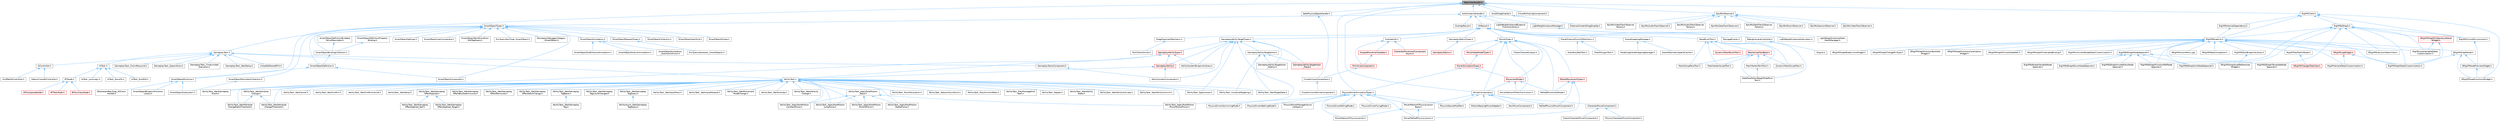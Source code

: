 digraph "WeakInterfacePtr.h"
{
 // INTERACTIVE_SVG=YES
 // LATEX_PDF_SIZE
  bgcolor="transparent";
  edge [fontname=Helvetica,fontsize=10,labelfontname=Helvetica,labelfontsize=10];
  node [fontname=Helvetica,fontsize=10,shape=box,height=0.2,width=0.4];
  Node1 [id="Node000001",label="WeakInterfacePtr.h",height=0.2,width=0.4,color="gray40", fillcolor="grey60", style="filled", fontcolor="black",tooltip=" "];
  Node1 -> Node2 [id="edge1_Node000001_Node000002",dir="back",color="steelblue1",style="solid",tooltip=" "];
  Node2 [id="Node000002",label="ActorInstanceHandle.h",height=0.2,width=0.4,color="grey40", fillcolor="white", style="filled",URL="$df/d4b/ActorInstanceHandle_8h.html",tooltip=" "];
  Node2 -> Node3 [id="edge2_Node000002_Node000003",dir="back",color="steelblue1",style="solid",tooltip=" "];
  Node3 [id="Node000003",label="HitResult.h",height=0.2,width=0.4,color="grey40", fillcolor="white", style="filled",URL="$d6/d76/HitResult_8h.html",tooltip=" "];
  Node3 -> Node4 [id="edge3_Node000003_Node000004",dir="back",color="steelblue1",style="solid",tooltip=" "];
  Node4 [id="Node000004",label="BaseBrushTool.h",height=0.2,width=0.4,color="grey40", fillcolor="white", style="filled",URL="$d9/d0b/BaseBrushTool_8h.html",tooltip=" "];
  Node4 -> Node5 [id="edge4_Node000004_Node000005",dir="back",color="steelblue1",style="solid",tooltip=" "];
  Node5 [id="Node000005",label="DataflowEditorWeightMapPaint\lTool.h",height=0.2,width=0.4,color="grey40", fillcolor="white", style="filled",URL="$db/d46/DataflowEditorWeightMapPaintTool_8h.html",tooltip=" "];
  Node4 -> Node6 [id="edge5_Node000004_Node000006",dir="back",color="steelblue1",style="solid",tooltip=" "];
  Node6 [id="Node000006",label="DynamicMeshBrushTool.h",height=0.2,width=0.4,color="red", fillcolor="#FFF0F0", style="filled",URL="$da/d04/DynamicMeshBrushTool_8h.html",tooltip=" "];
  Node4 -> Node10 [id="edge6_Node000004_Node000010",dir="back",color="steelblue1",style="solid",tooltip=" "];
  Node10 [id="Node000010",label="DynamicMeshSculptTool.h",height=0.2,width=0.4,color="grey40", fillcolor="white", style="filled",URL="$d6/d16/DynamicMeshSculptTool_8h.html",tooltip=" "];
  Node4 -> Node11 [id="edge7_Node000004_Node000011",dir="back",color="steelblue1",style="solid",tooltip=" "];
  Node11 [id="Node000011",label="MeshGroupPaintTool.h",height=0.2,width=0.4,color="grey40", fillcolor="white", style="filled",URL="$dd/d04/MeshGroupPaintTool_8h.html",tooltip=" "];
  Node4 -> Node12 [id="edge8_Node000004_Node000012",dir="back",color="steelblue1",style="solid",tooltip=" "];
  Node12 [id="Node000012",label="MeshSculptToolBase.h",height=0.2,width=0.4,color="red", fillcolor="#FFF0F0", style="filled",URL="$d8/d2a/MeshSculptToolBase_8h.html",tooltip=" "];
  Node12 -> Node5 [id="edge9_Node000012_Node000005",dir="back",color="steelblue1",style="solid",tooltip=" "];
  Node12 -> Node10 [id="edge10_Node000012_Node000010",dir="back",color="steelblue1",style="solid",tooltip=" "];
  Node12 -> Node11 [id="edge11_Node000012_Node000011",dir="back",color="steelblue1",style="solid",tooltip=" "];
  Node12 -> Node14 [id="edge12_Node000012_Node000014",dir="back",color="steelblue1",style="solid",tooltip=" "];
  Node14 [id="Node000014",label="MeshVertexPaintTool.h",height=0.2,width=0.4,color="grey40", fillcolor="white", style="filled",URL="$db/d74/MeshVertexPaintTool_8h.html",tooltip=" "];
  Node14 -> Node5 [id="edge13_Node000014_Node000005",dir="back",color="steelblue1",style="solid",tooltip=" "];
  Node12 -> Node15 [id="edge14_Node000012_Node000015",dir="back",color="steelblue1",style="solid",tooltip=" "];
  Node15 [id="Node000015",label="MeshVertexSculptTool.h",height=0.2,width=0.4,color="grey40", fillcolor="white", style="filled",URL="$dc/da6/MeshVertexSculptTool_8h.html",tooltip=" "];
  Node4 -> Node14 [id="edge15_Node000004_Node000014",dir="back",color="steelblue1",style="solid",tooltip=" "];
  Node4 -> Node15 [id="edge16_Node000004_Node000015",dir="back",color="steelblue1",style="solid",tooltip=" "];
  Node3 -> Node16 [id="edge17_Node000003_Node000016",dir="back",color="steelblue1",style="solid",tooltip=" "];
  Node16 [id="Node000016",label="DamageEvents.h",height=0.2,width=0.4,color="grey40", fillcolor="white", style="filled",URL="$d5/d34/DamageEvents_8h.html",tooltip=" "];
  Node3 -> Node17 [id="edge18_Node000003_Node000017",dir="back",color="steelblue1",style="solid",tooltip=" "];
  Node17 [id="Node000017",label="DebugCameraController.h",height=0.2,width=0.4,color="grey40", fillcolor="white", style="filled",URL="$d1/d9e/DebugCameraController_8h.html",tooltip=" "];
  Node17 -> Node18 [id="edge19_Node000017_Node000018",dir="back",color="steelblue1",style="solid",tooltip=" "];
  Node18 [id="Node000018",label="Engine.h",height=0.2,width=0.4,color="grey40", fillcolor="white", style="filled",URL="$d1/d34/Public_2Engine_8h.html",tooltip=" "];
  Node3 -> Node19 [id="edge20_Node000003_Node000019",dir="back",color="steelblue1",style="solid",tooltip=" "];
  Node19 [id="Node000019",label="DragAlignmentMechanic.h",height=0.2,width=0.4,color="grey40", fillcolor="white", style="filled",URL="$d1/d74/DragAlignmentMechanic_8h.html",tooltip=" "];
  Node19 -> Node20 [id="edge21_Node000019_Node000020",dir="back",color="steelblue1",style="solid",tooltip=" "];
  Node20 [id="Node000020",label="MultiTransformer.h",height=0.2,width=0.4,color="grey40", fillcolor="white", style="filled",URL="$d1/d6f/MultiTransformer_8h.html",tooltip=" "];
  Node3 -> Node21 [id="edge22_Node000003_Node000021",dir="back",color="steelblue1",style="solid",tooltip=" "];
  Node21 [id="Node000021",label="GameplayAbilityTargetTypes.h",height=0.2,width=0.4,color="grey40", fillcolor="white", style="filled",URL="$d8/dd1/GameplayAbilityTargetTypes_8h.html",tooltip=" "];
  Node21 -> Node22 [id="edge23_Node000021_Node000022",dir="back",color="steelblue1",style="solid",tooltip=" "];
  Node22 [id="Node000022",label="AbilitySystemBlueprintLibrary.h",height=0.2,width=0.4,color="grey40", fillcolor="white", style="filled",URL="$d5/dd6/AbilitySystemBlueprintLibrary_8h.html",tooltip=" "];
  Node21 -> Node23 [id="edge24_Node000021_Node000023",dir="back",color="steelblue1",style="solid",tooltip=" "];
  Node23 [id="Node000023",label="AbilitySystemComponent.h",height=0.2,width=0.4,color="grey40", fillcolor="white", style="filled",URL="$d0/da3/AbilitySystemComponent_8h.html",tooltip=" "];
  Node21 -> Node24 [id="edge25_Node000021_Node000024",dir="back",color="steelblue1",style="solid",tooltip=" "];
  Node24 [id="Node000024",label="AbilityTask_ApplyRootMotion\lMoveToActorForce.h",height=0.2,width=0.4,color="grey40", fillcolor="white", style="filled",URL="$d5/de3/AbilityTask__ApplyRootMotionMoveToActorForce_8h.html",tooltip=" "];
  Node21 -> Node25 [id="edge26_Node000021_Node000025",dir="back",color="steelblue1",style="solid",tooltip=" "];
  Node25 [id="Node000025",label="AbilityTask_SpawnActor.h",height=0.2,width=0.4,color="grey40", fillcolor="white", style="filled",URL="$dc/d97/AbilityTask__SpawnActor_8h.html",tooltip=" "];
  Node21 -> Node26 [id="edge27_Node000021_Node000026",dir="back",color="steelblue1",style="solid",tooltip=" "];
  Node26 [id="Node000026",label="GameplayAbility.h",height=0.2,width=0.4,color="red", fillcolor="#FFF0F0", style="filled",URL="$dc/d44/GameplayAbility_8h.html",tooltip=" "];
  Node26 -> Node23 [id="edge28_Node000026_Node000023",dir="back",color="steelblue1",style="solid",tooltip=" "];
  Node26 -> Node27 [id="edge29_Node000026_Node000027",dir="back",color="steelblue1",style="solid",tooltip=" "];
  Node27 [id="Node000027",label="AbilityTask.h",height=0.2,width=0.4,color="grey40", fillcolor="white", style="filled",URL="$d2/d8e/AbilityTask_8h.html",tooltip=" "];
  Node27 -> Node28 [id="edge30_Node000027_Node000028",dir="back",color="steelblue1",style="solid",tooltip=" "];
  Node28 [id="Node000028",label="AbilityTask_ApplyRootMotion\lConstantForce.h",height=0.2,width=0.4,color="grey40", fillcolor="white", style="filled",URL="$d0/de8/AbilityTask__ApplyRootMotionConstantForce_8h.html",tooltip=" "];
  Node27 -> Node29 [id="edge31_Node000027_Node000029",dir="back",color="steelblue1",style="solid",tooltip=" "];
  Node29 [id="Node000029",label="AbilityTask_ApplyRootMotion\lJumpForce.h",height=0.2,width=0.4,color="grey40", fillcolor="white", style="filled",URL="$d7/db6/AbilityTask__ApplyRootMotionJumpForce_8h.html",tooltip=" "];
  Node27 -> Node24 [id="edge32_Node000027_Node000024",dir="back",color="steelblue1",style="solid",tooltip=" "];
  Node27 -> Node30 [id="edge33_Node000027_Node000030",dir="back",color="steelblue1",style="solid",tooltip=" "];
  Node30 [id="Node000030",label="AbilityTask_ApplyRootMotion\lMoveToForce.h",height=0.2,width=0.4,color="grey40", fillcolor="white", style="filled",URL="$d3/dc3/AbilityTask__ApplyRootMotionMoveToForce_8h.html",tooltip=" "];
  Node27 -> Node31 [id="edge34_Node000027_Node000031",dir="back",color="steelblue1",style="solid",tooltip=" "];
  Node31 [id="Node000031",label="AbilityTask_ApplyRootMotion\lRadialForce.h",height=0.2,width=0.4,color="grey40", fillcolor="white", style="filled",URL="$da/d06/AbilityTask__ApplyRootMotionRadialForce_8h.html",tooltip=" "];
  Node27 -> Node32 [id="edge35_Node000027_Node000032",dir="back",color="steelblue1",style="solid",tooltip=" "];
  Node32 [id="Node000032",label="AbilityTask_ApplyRootMotion\l_Base.h",height=0.2,width=0.4,color="grey40", fillcolor="white", style="filled",URL="$d8/d7d/AbilityTask__ApplyRootMotion__Base_8h.html",tooltip=" "];
  Node32 -> Node28 [id="edge36_Node000032_Node000028",dir="back",color="steelblue1",style="solid",tooltip=" "];
  Node32 -> Node29 [id="edge37_Node000032_Node000029",dir="back",color="steelblue1",style="solid",tooltip=" "];
  Node32 -> Node24 [id="edge38_Node000032_Node000024",dir="back",color="steelblue1",style="solid",tooltip=" "];
  Node32 -> Node30 [id="edge39_Node000032_Node000030",dir="back",color="steelblue1",style="solid",tooltip=" "];
  Node32 -> Node31 [id="edge40_Node000032_Node000031",dir="back",color="steelblue1",style="solid",tooltip=" "];
  Node27 -> Node33 [id="edge41_Node000027_Node000033",dir="back",color="steelblue1",style="solid",tooltip=" "];
  Node33 [id="Node000033",label="AbilityTask_MoveToLocation.h",height=0.2,width=0.4,color="grey40", fillcolor="white", style="filled",URL="$da/d8d/AbilityTask__MoveToLocation_8h.html",tooltip=" "];
  Node27 -> Node34 [id="edge42_Node000027_Node000034",dir="back",color="steelblue1",style="solid",tooltip=" "];
  Node34 [id="Node000034",label="AbilityTask_NetworkSyncPoint.h",height=0.2,width=0.4,color="grey40", fillcolor="white", style="filled",URL="$dc/d62/AbilityTask__NetworkSyncPoint_8h.html",tooltip=" "];
  Node27 -> Node35 [id="edge43_Node000027_Node000035",dir="back",color="steelblue1",style="solid",tooltip=" "];
  Node35 [id="Node000035",label="AbilityTask_PlayAnimAndWait.h",height=0.2,width=0.4,color="grey40", fillcolor="white", style="filled",URL="$d4/d50/AbilityTask__PlayAnimAndWait_8h.html",tooltip=" "];
  Node27 -> Node36 [id="edge44_Node000027_Node000036",dir="back",color="steelblue1",style="solid",tooltip=" "];
  Node36 [id="Node000036",label="AbilityTask_PlayMontageAnd\lWait.h",height=0.2,width=0.4,color="grey40", fillcolor="white", style="filled",URL="$de/d05/AbilityTask__PlayMontageAndWait_8h.html",tooltip=" "];
  Node27 -> Node37 [id="edge45_Node000027_Node000037",dir="back",color="steelblue1",style="solid",tooltip=" "];
  Node37 [id="Node000037",label="AbilityTask_Repeat.h",height=0.2,width=0.4,color="grey40", fillcolor="white", style="filled",URL="$da/d7d/AbilityTask__Repeat_8h.html",tooltip=" "];
  Node27 -> Node25 [id="edge46_Node000027_Node000025",dir="back",color="steelblue1",style="solid",tooltip=" "];
  Node27 -> Node38 [id="edge47_Node000027_Node000038",dir="back",color="steelblue1",style="solid",tooltip=" "];
  Node38 [id="Node000038",label="AbilityTask_StartAbility\lState.h",height=0.2,width=0.4,color="grey40", fillcolor="white", style="filled",URL="$db/d91/AbilityTask__StartAbilityState_8h.html",tooltip=" "];
  Node27 -> Node39 [id="edge48_Node000027_Node000039",dir="back",color="steelblue1",style="solid",tooltip=" "];
  Node39 [id="Node000039",label="AbilityTask_VisualizeTargeting.h",height=0.2,width=0.4,color="grey40", fillcolor="white", style="filled",URL="$df/dbd/AbilityTask__VisualizeTargeting_8h.html",tooltip=" "];
  Node27 -> Node40 [id="edge49_Node000027_Node000040",dir="back",color="steelblue1",style="solid",tooltip=" "];
  Node40 [id="Node000040",label="AbilityTask_WaitAbilityActivate.h",height=0.2,width=0.4,color="grey40", fillcolor="white", style="filled",URL="$db/da3/AbilityTask__WaitAbilityActivate_8h.html",tooltip=" "];
  Node27 -> Node41 [id="edge50_Node000027_Node000041",dir="back",color="steelblue1",style="solid",tooltip=" "];
  Node41 [id="Node000041",label="AbilityTask_WaitAbilityCommit.h",height=0.2,width=0.4,color="grey40", fillcolor="white", style="filled",URL="$de/de8/AbilityTask__WaitAbilityCommit_8h.html",tooltip=" "];
  Node27 -> Node42 [id="edge51_Node000027_Node000042",dir="back",color="steelblue1",style="solid",tooltip=" "];
  Node42 [id="Node000042",label="AbilityTask_WaitAttribute\lChange.h",height=0.2,width=0.4,color="grey40", fillcolor="white", style="filled",URL="$dd/d60/AbilityTask__WaitAttributeChange_8h.html",tooltip=" "];
  Node42 -> Node43 [id="edge52_Node000042_Node000043",dir="back",color="steelblue1",style="solid",tooltip=" "];
  Node43 [id="Node000043",label="AbilityTask_WaitAttribute\lChangeRatioThreshold.h",height=0.2,width=0.4,color="grey40", fillcolor="white", style="filled",URL="$de/d5e/AbilityTask__WaitAttributeChangeRatioThreshold_8h.html",tooltip=" "];
  Node42 -> Node44 [id="edge53_Node000042_Node000044",dir="back",color="steelblue1",style="solid",tooltip=" "];
  Node44 [id="Node000044",label="AbilityTask_WaitAttribute\lChangeThreshold.h",height=0.2,width=0.4,color="grey40", fillcolor="white", style="filled",URL="$db/d3e/AbilityTask__WaitAttributeChangeThreshold_8h.html",tooltip=" "];
  Node27 -> Node43 [id="edge54_Node000027_Node000043",dir="back",color="steelblue1",style="solid",tooltip=" "];
  Node27 -> Node44 [id="edge55_Node000027_Node000044",dir="back",color="steelblue1",style="solid",tooltip=" "];
  Node27 -> Node45 [id="edge56_Node000027_Node000045",dir="back",color="steelblue1",style="solid",tooltip=" "];
  Node45 [id="Node000045",label="AbilityTask_WaitCancel.h",height=0.2,width=0.4,color="grey40", fillcolor="white", style="filled",URL="$dc/d16/AbilityTask__WaitCancel_8h.html",tooltip=" "];
  Node27 -> Node46 [id="edge57_Node000027_Node000046",dir="back",color="steelblue1",style="solid",tooltip=" "];
  Node46 [id="Node000046",label="AbilityTask_WaitConfirm.h",height=0.2,width=0.4,color="grey40", fillcolor="white", style="filled",URL="$d3/d4f/AbilityTask__WaitConfirm_8h.html",tooltip=" "];
  Node27 -> Node47 [id="edge58_Node000027_Node000047",dir="back",color="steelblue1",style="solid",tooltip=" "];
  Node47 [id="Node000047",label="AbilityTask_WaitConfirmCancel.h",height=0.2,width=0.4,color="grey40", fillcolor="white", style="filled",URL="$de/d88/AbilityTask__WaitConfirmCancel_8h.html",tooltip=" "];
  Node27 -> Node48 [id="edge59_Node000027_Node000048",dir="back",color="steelblue1",style="solid",tooltip=" "];
  Node48 [id="Node000048",label="AbilityTask_WaitDelay.h",height=0.2,width=0.4,color="grey40", fillcolor="white", style="filled",URL="$dc/d63/AbilityTask__WaitDelay_8h.html",tooltip=" "];
  Node27 -> Node49 [id="edge60_Node000027_Node000049",dir="back",color="steelblue1",style="solid",tooltip=" "];
  Node49 [id="Node000049",label="AbilityTask_WaitGameplay\lEffectApplied.h",height=0.2,width=0.4,color="grey40", fillcolor="white", style="filled",URL="$d8/dfe/AbilityTask__WaitGameplayEffectApplied_8h.html",tooltip=" "];
  Node49 -> Node50 [id="edge61_Node000049_Node000050",dir="back",color="steelblue1",style="solid",tooltip=" "];
  Node50 [id="Node000050",label="AbilityTask_WaitGameplay\lEffectApplied_Self.h",height=0.2,width=0.4,color="grey40", fillcolor="white", style="filled",URL="$d0/d01/AbilityTask__WaitGameplayEffectApplied__Self_8h.html",tooltip=" "];
  Node49 -> Node51 [id="edge62_Node000049_Node000051",dir="back",color="steelblue1",style="solid",tooltip=" "];
  Node51 [id="Node000051",label="AbilityTask_WaitGameplay\lEffectApplied_Target.h",height=0.2,width=0.4,color="grey40", fillcolor="white", style="filled",URL="$db/dc4/AbilityTask__WaitGameplayEffectApplied__Target_8h.html",tooltip=" "];
  Node27 -> Node52 [id="edge63_Node000027_Node000052",dir="back",color="steelblue1",style="solid",tooltip=" "];
  Node52 [id="Node000052",label="AbilityTask_WaitGameplay\lEffectBlockedImmunity.h",height=0.2,width=0.4,color="grey40", fillcolor="white", style="filled",URL="$d4/d24/AbilityTask__WaitGameplayEffectBlockedImmunity_8h.html",tooltip=" "];
  Node27 -> Node53 [id="edge64_Node000027_Node000053",dir="back",color="steelblue1",style="solid",tooltip=" "];
  Node53 [id="Node000053",label="AbilityTask_WaitGameplay\lEffectRemoved.h",height=0.2,width=0.4,color="grey40", fillcolor="white", style="filled",URL="$d1/da9/AbilityTask__WaitGameplayEffectRemoved_8h.html",tooltip=" "];
  Node27 -> Node54 [id="edge65_Node000027_Node000054",dir="back",color="steelblue1",style="solid",tooltip=" "];
  Node54 [id="Node000054",label="AbilityTask_WaitGameplay\lEffectStackChange.h",height=0.2,width=0.4,color="grey40", fillcolor="white", style="filled",URL="$de/db3/AbilityTask__WaitGameplayEffectStackChange_8h.html",tooltip=" "];
  Node27 -> Node55 [id="edge66_Node000027_Node000055",dir="back",color="steelblue1",style="solid",tooltip=" "];
  Node55 [id="Node000055",label="AbilityTask_WaitGameplay\lEvent.h",height=0.2,width=0.4,color="grey40", fillcolor="white", style="filled",URL="$dc/db8/AbilityTask__WaitGameplayEvent_8h.html",tooltip=" "];
  Node27 -> Node56 [id="edge67_Node000027_Node000056",dir="back",color="steelblue1",style="solid",tooltip=" "];
  Node56 [id="Node000056",label="AbilityTask_WaitGameplay\lTagBase.h",height=0.2,width=0.4,color="grey40", fillcolor="white", style="filled",URL="$d8/dd0/AbilityTask__WaitGameplayTagBase_8h.html",tooltip=" "];
  Node56 -> Node57 [id="edge68_Node000056_Node000057",dir="back",color="steelblue1",style="solid",tooltip=" "];
  Node57 [id="Node000057",label="AbilityTask_WaitGameplay\lTag.h",height=0.2,width=0.4,color="grey40", fillcolor="white", style="filled",URL="$d3/d4f/AbilityTask__WaitGameplayTag_8h.html",tooltip=" "];
  Node27 -> Node58 [id="edge69_Node000027_Node000058",dir="back",color="steelblue1",style="solid",tooltip=" "];
  Node58 [id="Node000058",label="AbilityTask_WaitGameplay\lTagCountChanged.h",height=0.2,width=0.4,color="grey40", fillcolor="white", style="filled",URL="$dd/d55/AbilityTask__WaitGameplayTagCountChanged_8h.html",tooltip=" "];
  Node27 -> Node59 [id="edge70_Node000027_Node000059",dir="back",color="steelblue1",style="solid",tooltip=" "];
  Node59 [id="Node000059",label="AbilityTask_WaitGameplay\lTagQuery.h",height=0.2,width=0.4,color="grey40", fillcolor="white", style="filled",URL="$d4/d7f/AbilityTask__WaitGameplayTagQuery_8h.html",tooltip=" "];
  Node59 -> Node60 [id="edge71_Node000059_Node000060",dir="back",color="steelblue1",style="solid",tooltip=" "];
  Node60 [id="Node000060",label="AbilityAsync_WaitGameplay\lTagQuery.h",height=0.2,width=0.4,color="grey40", fillcolor="white", style="filled",URL="$d5/d29/AbilityAsync__WaitGameplayTagQuery_8h.html",tooltip=" "];
  Node27 -> Node61 [id="edge72_Node000027_Node000061",dir="back",color="steelblue1",style="solid",tooltip=" "];
  Node61 [id="Node000061",label="AbilityTask_WaitInputPress.h",height=0.2,width=0.4,color="grey40", fillcolor="white", style="filled",URL="$d6/d00/AbilityTask__WaitInputPress_8h.html",tooltip=" "];
  Node27 -> Node62 [id="edge73_Node000027_Node000062",dir="back",color="steelblue1",style="solid",tooltip=" "];
  Node62 [id="Node000062",label="AbilityTask_WaitInputRelease.h",height=0.2,width=0.4,color="grey40", fillcolor="white", style="filled",URL="$d1/d89/AbilityTask__WaitInputRelease_8h.html",tooltip=" "];
  Node27 -> Node63 [id="edge74_Node000027_Node000063",dir="back",color="steelblue1",style="solid",tooltip=" "];
  Node63 [id="Node000063",label="AbilityTask_WaitMovement\lModeChange.h",height=0.2,width=0.4,color="grey40", fillcolor="white", style="filled",URL="$d9/df7/AbilityTask__WaitMovementModeChange_8h.html",tooltip=" "];
  Node27 -> Node64 [id="edge75_Node000027_Node000064",dir="back",color="steelblue1",style="solid",tooltip=" "];
  Node64 [id="Node000064",label="AbilityTask_WaitOverlap.h",height=0.2,width=0.4,color="grey40", fillcolor="white", style="filled",URL="$d9/dab/AbilityTask__WaitOverlap_8h.html",tooltip=" "];
  Node27 -> Node65 [id="edge76_Node000027_Node000065",dir="back",color="steelblue1",style="solid",tooltip=" "];
  Node65 [id="Node000065",label="AbilityTask_WaitTargetData.h",height=0.2,width=0.4,color="grey40", fillcolor="white", style="filled",URL="$d2/d40/AbilityTask__WaitTargetData_8h.html",tooltip=" "];
  Node27 -> Node66 [id="edge77_Node000027_Node000066",dir="back",color="steelblue1",style="solid",tooltip=" "];
  Node66 [id="Node000066",label="AbilityTask_WaitVelocity\lChange.h",height=0.2,width=0.4,color="grey40", fillcolor="white", style="filled",URL="$da/d38/AbilityTask__WaitVelocityChange_8h.html",tooltip=" "];
  Node21 -> Node70 [id="edge78_Node000021_Node000070",dir="back",color="steelblue1",style="solid",tooltip=" "];
  Node70 [id="Node000070",label="GameplayAbilityTargetActor.h",height=0.2,width=0.4,color="grey40", fillcolor="white", style="filled",URL="$d7/d35/GameplayAbilityTargetActor_8h.html",tooltip=" "];
  Node70 -> Node39 [id="edge79_Node000070_Node000039",dir="back",color="steelblue1",style="solid",tooltip=" "];
  Node70 -> Node65 [id="edge80_Node000070_Node000065",dir="back",color="steelblue1",style="solid",tooltip=" "];
  Node70 -> Node71 [id="edge81_Node000070_Node000071",dir="back",color="steelblue1",style="solid",tooltip=" "];
  Node71 [id="Node000071",label="GameplayAbilityTargetActor\l_Radius.h",height=0.2,width=0.4,color="grey40", fillcolor="white", style="filled",URL="$da/d31/GameplayAbilityTargetActor__Radius_8h.html",tooltip=" "];
  Node70 -> Node72 [id="edge82_Node000070_Node000072",dir="back",color="steelblue1",style="solid",tooltip=" "];
  Node72 [id="Node000072",label="GameplayAbilityTargetActor\l_Trace.h",height=0.2,width=0.4,color="red", fillcolor="#FFF0F0", style="filled",URL="$d6/d1b/GameplayAbilityTargetActor__Trace_8h.html",tooltip=" "];
  Node21 -> Node71 [id="edge83_Node000021_Node000071",dir="back",color="steelblue1",style="solid",tooltip=" "];
  Node21 -> Node72 [id="edge84_Node000021_Node000072",dir="back",color="steelblue1",style="solid",tooltip=" "];
  Node21 -> Node76 [id="edge85_Node000021_Node000076",dir="back",color="steelblue1",style="solid",tooltip=" "];
  Node76 [id="Node000076",label="GameplayAbilityTypes.h",height=0.2,width=0.4,color="red", fillcolor="#FFF0F0", style="filled",URL="$d1/dd9/GameplayAbilityTypes_8h.html",tooltip=" "];
  Node76 -> Node22 [id="edge86_Node000076_Node000022",dir="back",color="steelblue1",style="solid",tooltip=" "];
  Node76 -> Node27 [id="edge87_Node000076_Node000027",dir="back",color="steelblue1",style="solid",tooltip=" "];
  Node76 -> Node55 [id="edge88_Node000076_Node000055",dir="back",color="steelblue1",style="solid",tooltip=" "];
  Node76 -> Node26 [id="edge89_Node000076_Node000026",dir="back",color="steelblue1",style="solid",tooltip=" "];
  Node3 -> Node83 [id="edge90_Node000003_Node000083",dir="back",color="steelblue1",style="solid",tooltip=" "];
  Node83 [id="Node000083",label="GameplayStaticsTypes.h",height=0.2,width=0.4,color="grey40", fillcolor="white", style="filled",URL="$da/d17/GameplayStaticsTypes_8h.html",tooltip=" "];
  Node83 -> Node84 [id="edge91_Node000083_Node000084",dir="back",color="steelblue1",style="solid",tooltip=" "];
  Node84 [id="Node000084",label="GameplayStatics.h",height=0.2,width=0.4,color="red", fillcolor="#FFF0F0", style="filled",URL="$d9/dc8/GameplayStatics_8h.html",tooltip=" "];
  Node3 -> Node86 [id="edge92_Node000003_Node000086",dir="back",color="steelblue1",style="solid",tooltip=" "];
  Node86 [id="Node000086",label="MoverTypes.h",height=0.2,width=0.4,color="grey40", fillcolor="white", style="filled",URL="$dd/d3e/MoverTypes_8h.html",tooltip=" "];
  Node86 -> Node87 [id="edge93_Node000086_Node000087",dir="back",color="steelblue1",style="solid",tooltip=" "];
  Node87 [id="Node000087",label="ChaosCharacterInputs.h",height=0.2,width=0.4,color="grey40", fillcolor="white", style="filled",URL="$de/dde/ChaosCharacterInputs_8h.html",tooltip=" "];
  Node86 -> Node88 [id="edge94_Node000086_Node000088",dir="back",color="steelblue1",style="solid",tooltip=" "];
  Node88 [id="Node000088",label="MovementMode.h",height=0.2,width=0.4,color="red", fillcolor="#FFF0F0", style="filled",URL="$d1/de0/MovementMode_8h.html",tooltip=" "];
  Node88 -> Node105 [id="edge95_Node000088_Node000105",dir="back",color="steelblue1",style="solid",tooltip=" "];
  Node105 [id="Node000105",label="MoverComponent.h",height=0.2,width=0.4,color="grey40", fillcolor="white", style="filled",URL="$dc/d95/MoverComponent_8h.html",tooltip=" "];
  Node105 -> Node106 [id="edge96_Node000105_Node000106",dir="back",color="steelblue1",style="solid",tooltip=" "];
  Node106 [id="Node000106",label="CharacterMoverComponent.h",height=0.2,width=0.4,color="grey40", fillcolor="white", style="filled",URL="$d2/d92/CharacterMoverComponent_8h.html",tooltip=" "];
  Node106 -> Node107 [id="edge97_Node000106_Node000107",dir="back",color="steelblue1",style="solid",tooltip=" "];
  Node107 [id="Node000107",label="ChaosCharacterMoverComponent.h",height=0.2,width=0.4,color="grey40", fillcolor="white", style="filled",URL="$d5/dd2/ChaosCharacterMoverComponent_8h.html",tooltip=" "];
  Node106 -> Node108 [id="edge98_Node000106_Node000108",dir="back",color="steelblue1",style="solid",tooltip=" "];
  Node108 [id="Node000108",label="PhysicsCharacterMoverComponent.h",height=0.2,width=0.4,color="grey40", fillcolor="white", style="filled",URL="$d6/d99/PhysicsCharacterMoverComponent_8h.html",tooltip=" "];
  Node105 -> Node109 [id="edge99_Node000105_Node000109",dir="back",color="steelblue1",style="solid",tooltip=" "];
  Node109 [id="Node000109",label="MotionWarpingMoverAdapter.h",height=0.2,width=0.4,color="grey40", fillcolor="white", style="filled",URL="$d2/dbb/MotionWarpingMoverAdapter_8h.html",tooltip=" "];
  Node105 -> Node110 [id="edge100_Node000105_Node000110",dir="back",color="steelblue1",style="solid",tooltip=" "];
  Node110 [id="Node000110",label="MoverNetworkPhysicsLiaison\lBase.h",height=0.2,width=0.4,color="grey40", fillcolor="white", style="filled",URL="$d6/d54/MoverNetworkPhysicsLiaisonBase_8h.html",tooltip=" "];
  Node110 -> Node111 [id="edge101_Node000110_Node000111",dir="back",color="steelblue1",style="solid",tooltip=" "];
  Node111 [id="Node000111",label="MoverNetworkPhysicsLiaison.h",height=0.2,width=0.4,color="grey40", fillcolor="white", style="filled",URL="$d7/d6a/MoverNetworkPhysicsLiaison_8h.html",tooltip=" "];
  Node110 -> Node112 [id="edge102_Node000110_Node000112",dir="back",color="steelblue1",style="solid",tooltip=" "];
  Node112 [id="Node000112",label="MoverPathedPhysicsLiaison.h",height=0.2,width=0.4,color="grey40", fillcolor="white", style="filled",URL="$d8/d2d/MoverPathedPhysicsLiaison_8h.html",tooltip=" "];
  Node105 -> Node113 [id="edge103_Node000105_Node000113",dir="back",color="steelblue1",style="solid",tooltip=" "];
  Node113 [id="Node000113",label="NavMoverComponent.h",height=0.2,width=0.4,color="grey40", fillcolor="white", style="filled",URL="$df/dbc/NavMoverComponent_8h.html",tooltip=" "];
  Node105 -> Node114 [id="edge104_Node000105_Node000114",dir="back",color="steelblue1",style="solid",tooltip=" "];
  Node114 [id="Node000114",label="PathedPhysicsMoverComponent.h",height=0.2,width=0.4,color="grey40", fillcolor="white", style="filled",URL="$d2/dea/PathedPhysicsMoverComponent_8h.html",tooltip=" "];
  Node105 -> Node115 [id="edge105_Node000105_Node000115",dir="back",color="steelblue1",style="solid",tooltip=" "];
  Node115 [id="Node000115",label="PhysicsStanceModifier.h",height=0.2,width=0.4,color="grey40", fillcolor="white", style="filled",URL="$dc/d04/PhysicsStanceModifier_8h.html",tooltip=" "];
  Node88 -> Node116 [id="edge106_Node000088_Node000116",dir="back",color="steelblue1",style="solid",tooltip=" "];
  Node116 [id="Node000116",label="MoverNetworkPredictionLiaison.h",height=0.2,width=0.4,color="grey40", fillcolor="white", style="filled",URL="$d3/da4/MoverNetworkPredictionLiaison_8h.html",tooltip=" "];
  Node88 -> Node118 [id="edge107_Node000088_Node000118",dir="back",color="steelblue1",style="solid",tooltip=" "];
  Node118 [id="Node000118",label="PathedMovementMode.h",height=0.2,width=0.4,color="grey40", fillcolor="white", style="filled",URL="$d7/de0/PathedMovementMode_8h.html",tooltip=" "];
  Node86 -> Node105 [id="edge108_Node000086_Node000105",dir="back",color="steelblue1",style="solid",tooltip=" "];
  Node86 -> Node125 [id="edge109_Node000086_Node000125",dir="back",color="steelblue1",style="solid",tooltip=" "];
  Node125 [id="Node000125",label="MoverDataModelTypes.h",height=0.2,width=0.4,color="red", fillcolor="#FFF0F0", style="filled",URL="$d7/d8d/MoverDataModelTypes_8h.html",tooltip=" "];
  Node125 -> Node130 [id="edge110_Node000125_Node000130",dir="back",color="steelblue1",style="solid",tooltip=" "];
  Node130 [id="Node000130",label="MoverSimulationTypes.h",height=0.2,width=0.4,color="red", fillcolor="#FFF0F0", style="filled",URL="$db/d92/MoverSimulationTypes_8h.html",tooltip=" "];
  Node130 -> Node88 [id="edge111_Node000130_Node000088",dir="back",color="steelblue1",style="solid",tooltip=" "];
  Node130 -> Node138 [id="edge112_Node000130_Node000138",dir="back",color="steelblue1",style="solid",tooltip=" "];
  Node138 [id="Node000138",label="PhysicsMoverSimulationTypes.h",height=0.2,width=0.4,color="grey40", fillcolor="white", style="filled",URL="$d1/d2f/PhysicsMoverSimulationTypes_8h.html",tooltip=" "];
  Node138 -> Node111 [id="edge113_Node000138_Node000111",dir="back",color="steelblue1",style="solid",tooltip=" "];
  Node138 -> Node110 [id="edge114_Node000138_Node000110",dir="back",color="steelblue1",style="solid",tooltip=" "];
  Node138 -> Node112 [id="edge115_Node000138_Node000112",dir="back",color="steelblue1",style="solid",tooltip=" "];
  Node138 -> Node101 [id="edge116_Node000138_Node000101",dir="back",color="steelblue1",style="solid",tooltip=" "];
  Node101 [id="Node000101",label="PhysicsDrivenFallingMode.h",height=0.2,width=0.4,color="grey40", fillcolor="white", style="filled",URL="$de/d7a/PhysicsDrivenFallingMode_8h.html",tooltip=" "];
  Node138 -> Node103 [id="edge117_Node000138_Node000103",dir="back",color="steelblue1",style="solid",tooltip=" "];
  Node103 [id="Node000103",label="PhysicsDrivenFlyingMode.h",height=0.2,width=0.4,color="grey40", fillcolor="white", style="filled",URL="$d4/d63/PhysicsDrivenFlyingMode_8h.html",tooltip=" "];
  Node138 -> Node122 [id="edge118_Node000138_Node000122",dir="back",color="steelblue1",style="solid",tooltip=" "];
  Node122 [id="Node000122",label="PhysicsDrivenSwimmingMode.h",height=0.2,width=0.4,color="grey40", fillcolor="white", style="filled",URL="$d2/d15/PhysicsDrivenSwimmingMode_8h.html",tooltip=" "];
  Node138 -> Node124 [id="edge119_Node000138_Node000124",dir="back",color="steelblue1",style="solid",tooltip=" "];
  Node124 [id="Node000124",label="PhysicsDrivenWalkingMode.h",height=0.2,width=0.4,color="grey40", fillcolor="white", style="filled",URL="$d8/d69/PhysicsDrivenWalkingMode_8h.html",tooltip=" "];
  Node138 -> Node139 [id="edge120_Node000138_Node000139",dir="back",color="steelblue1",style="solid",tooltip=" "];
  Node139 [id="Node000139",label="PhysicsMoverManagerAsync\lCallback.h",height=0.2,width=0.4,color="grey40", fillcolor="white", style="filled",URL="$d6/d7c/PhysicsMoverManagerAsyncCallback_8h.html",tooltip=" "];
  Node138 -> Node115 [id="edge121_Node000138_Node000115",dir="back",color="steelblue1",style="solid",tooltip=" "];
  Node86 -> Node116 [id="edge122_Node000086_Node000116",dir="back",color="steelblue1",style="solid",tooltip=" "];
  Node86 -> Node130 [id="edge123_Node000086_Node000130",dir="back",color="steelblue1",style="solid",tooltip=" "];
  Node86 -> Node118 [id="edge124_Node000086_Node000118",dir="back",color="steelblue1",style="solid",tooltip=" "];
  Node86 -> Node141 [id="edge125_Node000086_Node000141",dir="back",color="steelblue1",style="solid",tooltip=" "];
  Node141 [id="Node000141",label="PathedMovementTypes.h",height=0.2,width=0.4,color="red", fillcolor="#FFF0F0", style="filled",URL="$d2/d5f/PathedMovementTypes_8h.html",tooltip=" "];
  Node141 -> Node112 [id="edge126_Node000141_Node000112",dir="back",color="steelblue1",style="solid",tooltip=" "];
  Node141 -> Node118 [id="edge127_Node000141_Node000118",dir="back",color="steelblue1",style="solid",tooltip=" "];
  Node141 -> Node114 [id="edge128_Node000141_Node000114",dir="back",color="steelblue1",style="solid",tooltip=" "];
  Node3 -> Node148 [id="edge129_Node000003_Node000148",dir="back",color="steelblue1",style="solid",tooltip=" "];
  Node148 [id="Node000148",label="OverlapInfo.h",height=0.2,width=0.4,color="grey40", fillcolor="white", style="filled",URL="$d9/d87/OverlapInfo_8h.html",tooltip=" "];
  Node148 -> Node149 [id="edge130_Node000148_Node000149",dir="back",color="steelblue1",style="solid",tooltip=" "];
  Node149 [id="Node000149",label="CharacterMovementComponent\lAsync.h",height=0.2,width=0.4,color="red", fillcolor="#FFF0F0", style="filled",URL="$d4/dde/CharacterMovementComponentAsync_8h.html",tooltip=" "];
  Node148 -> Node152 [id="edge131_Node000148_Node000152",dir="back",color="steelblue1",style="solid",tooltip=" "];
  Node152 [id="Node000152",label="PrimitiveComponent.h",height=0.2,width=0.4,color="red", fillcolor="#FFF0F0", style="filled",URL="$df/d9f/PrimitiveComponent_8h.html",tooltip=" "];
  Node152 -> Node176 [id="edge132_Node000152_Node000176",dir="back",color="steelblue1",style="solid",tooltip=" "];
  Node176 [id="Node000176",label="ClusterUnionComponent.h",height=0.2,width=0.4,color="grey40", fillcolor="white", style="filled",URL="$d0/d16/ClusterUnionComponent_8h.html",tooltip=" "];
  Node176 -> Node177 [id="edge133_Node000176_Node000177",dir="back",color="steelblue1",style="solid",tooltip=" "];
  Node177 [id="Node000177",label="ClusterUnionVehicleComponent.h",height=0.2,width=0.4,color="grey40", fillcolor="white", style="filled",URL="$dd/deb/ClusterUnionVehicleComponent_8h.html",tooltip=" "];
  Node148 -> Node549 [id="edge134_Node000148_Node000549",dir="back",color="steelblue1",style="solid",tooltip=" "];
  Node549 [id="Node000549",label="ScopedMovementUpdate.h",height=0.2,width=0.4,color="red", fillcolor="#FFF0F0", style="filled",URL="$df/d74/ScopedMovementUpdate_8h.html",tooltip=" "];
  Node549 -> Node152 [id="edge135_Node000549_Node000152",dir="back",color="steelblue1",style="solid",tooltip=" "];
  Node3 -> Node1127 [id="edge136_Node000003_Node001127",dir="back",color="steelblue1",style="solid",tooltip=" "];
  Node1127 [id="Node001127",label="PlaneDistanceFromHitMechanic.h",height=0.2,width=0.4,color="grey40", fillcolor="white", style="filled",URL="$dc/dea/PlaneDistanceFromHitMechanic_8h.html",tooltip=" "];
  Node1127 -> Node312 [id="edge137_Node001127_Node000312",dir="back",color="steelblue1",style="solid",tooltip=" "];
  Node312 [id="Node000312",label="DrawPolyPathTool.h",height=0.2,width=0.4,color="grey40", fillcolor="white", style="filled",URL="$dc/d3e/DrawPolyPathTool_8h.html",tooltip=" "];
  Node1127 -> Node274 [id="edge138_Node001127_Node000274",dir="back",color="steelblue1",style="solid",tooltip=" "];
  Node274 [id="Node000274",label="DrawPolygonTool.h",height=0.2,width=0.4,color="grey40", fillcolor="white", style="filled",URL="$d0/d15/DrawPolygonTool_8h.html",tooltip=" "];
  Node3 -> Node1128 [id="edge139_Node000003_Node001128",dir="back",color="steelblue1",style="solid",tooltip=" "];
  Node1128 [id="Node001128",label="SceneSnappingManager.h",height=0.2,width=0.4,color="grey40", fillcolor="white", style="filled",URL="$d6/d41/SceneSnappingManager_8h.html",tooltip=" "];
  Node1128 -> Node1129 [id="edge140_Node001128_Node001129",dir="back",color="steelblue1",style="solid",tooltip=" "];
  Node1129 [id="Node001129",label="ModelingSceneSnappingManager.h",height=0.2,width=0.4,color="grey40", fillcolor="white", style="filled",URL="$d4/d4c/ModelingSceneSnappingManager_8h.html",tooltip=" "];
  Node1128 -> Node175 [id="edge141_Node001128_Node000175",dir="back",color="steelblue1",style="solid",tooltip=" "];
  Node175 [id="Node000175",label="SceneGeometrySpatialCache.h",height=0.2,width=0.4,color="grey40", fillcolor="white", style="filled",URL="$d6/d6f/SceneGeometrySpatialCache_8h.html",tooltip=" "];
  Node2 -> Node1130 [id="edge142_Node000002_Node001130",dir="back",color="steelblue1",style="solid",tooltip=" "];
  Node1130 [id="Node001130",label="LightWeightInstanceBlueprint\lFunctionLibrary.h",height=0.2,width=0.4,color="grey40", fillcolor="white", style="filled",URL="$da/dd7/LightWeightInstanceBlueprintFunctionLibrary_8h.html",tooltip=" "];
  Node2 -> Node1131 [id="edge143_Node000002_Node001131",dir="back",color="steelblue1",style="solid",tooltip=" "];
  Node1131 [id="Node001131",label="LightWeightInstanceManager.h",height=0.2,width=0.4,color="grey40", fillcolor="white", style="filled",URL="$d8/d04/LightWeightInstanceManager_8h.html",tooltip=" "];
  Node1131 -> Node1132 [id="edge144_Node001131_Node001132",dir="back",color="steelblue1",style="solid",tooltip=" "];
  Node1132 [id="Node001132",label="LightWeightInstanceStatic\lMeshManager.h",height=0.2,width=0.4,color="grey40", fillcolor="white", style="filled",URL="$d4/d75/LightWeightInstanceStaticMeshManager_8h.html",tooltip=" "];
  Node1131 -> Node1133 [id="edge145_Node001131_Node001133",dir="back",color="steelblue1",style="solid",tooltip=" "];
  Node1133 [id="Node001133",label="LightWeightInstanceSubsystem.h",height=0.2,width=0.4,color="grey40", fillcolor="white", style="filled",URL="$df/d1e/LightWeightInstanceSubsystem_8h.html",tooltip=" "];
  Node2 -> Node1134 [id="edge146_Node000002_Node001134",dir="back",color="steelblue1",style="solid",tooltip=" "];
  Node1134 [id="Node001134",label="OverlapResult.h",height=0.2,width=0.4,color="grey40", fillcolor="white", style="filled",URL="$dd/d88/OverlapResult_8h.html",tooltip=" "];
  Node2 -> Node1135 [id="edge147_Node000002_Node001135",dir="back",color="steelblue1",style="solid",tooltip=" "];
  Node1135 [id="Node001135",label="SmartObjectTypes.h",height=0.2,width=0.4,color="grey40", fillcolor="white", style="filled",URL="$d4/d09/SmartObjectTypes_8h.html",tooltip=" "];
  Node1135 -> Node1136 [id="edge148_Node001135_Node001136",dir="back",color="steelblue1",style="solid",tooltip=" "];
  Node1136 [id="Node001136",label="EnvQueryItemType_SmartObject.h",height=0.2,width=0.4,color="grey40", fillcolor="white", style="filled",URL="$db/db1/EnvQueryItemType__SmartObject_8h.html",tooltip=" "];
  Node1135 -> Node1137 [id="edge149_Node001135_Node001137",dir="back",color="steelblue1",style="solid",tooltip=" "];
  Node1137 [id="Node001137",label="GameplayDebuggerCategory\l_SmartObject.h",height=0.2,width=0.4,color="grey40", fillcolor="white", style="filled",URL="$d9/d0c/GameplayDebuggerCategory__SmartObject_8h.html",tooltip=" "];
  Node1135 -> Node1138 [id="edge150_Node001135_Node001138",dir="back",color="steelblue1",style="solid",tooltip=" "];
  Node1138 [id="Node001138",label="SmartObjectAnnotation.h",height=0.2,width=0.4,color="grey40", fillcolor="white", style="filled",URL="$da/d24/SmartObjectAnnotation_8h.html",tooltip=" "];
  Node1138 -> Node1139 [id="edge151_Node001138_Node001139",dir="back",color="steelblue1",style="solid",tooltip=" "];
  Node1139 [id="Node001139",label="SmartObjectAnnotation\l_SlotUserCollision.h",height=0.2,width=0.4,color="grey40", fillcolor="white", style="filled",URL="$d5/df1/SmartObjectAnnotation__SlotUserCollision_8h.html",tooltip=" "];
  Node1138 -> Node1140 [id="edge152_Node001138_Node001140",dir="back",color="steelblue1",style="solid",tooltip=" "];
  Node1140 [id="Node001140",label="SmartObjectSlotEntranceAnnotation.h",height=0.2,width=0.4,color="grey40", fillcolor="white", style="filled",URL="$da/dc1/SmartObjectSlotEntranceAnnotation_8h.html",tooltip=" "];
  Node1138 -> Node1141 [id="edge153_Node001138_Node001141",dir="back",color="steelblue1",style="solid",tooltip=" "];
  Node1141 [id="Node001141",label="SmartObjectSlotLinkAnnotation.h",height=0.2,width=0.4,color="grey40", fillcolor="white", style="filled",URL="$da/d7b/SmartObjectSlotLinkAnnotation_8h.html",tooltip=" "];
  Node1135 -> Node1142 [id="edge154_Node001135_Node001142",dir="back",color="steelblue1",style="solid",tooltip=" "];
  Node1142 [id="Node001142",label="SmartObjectBindingCollection.h",height=0.2,width=0.4,color="grey40", fillcolor="white", style="filled",URL="$d4/dc4/SmartObjectBindingCollection_8h.html",tooltip=" "];
  Node1142 -> Node1143 [id="edge155_Node001142_Node001143",dir="back",color="steelblue1",style="solid",tooltip=" "];
  Node1143 [id="Node001143",label="SmartObjectDefinition.h",height=0.2,width=0.4,color="grey40", fillcolor="white", style="filled",URL="$db/d50/SmartObjectDefinition_8h.html",tooltip=" "];
  Node1143 -> Node1144 [id="edge156_Node001143_Node001144",dir="back",color="steelblue1",style="solid",tooltip=" "];
  Node1144 [id="Node001144",label="SmartObjectComponent.h",height=0.2,width=0.4,color="grey40", fillcolor="white", style="filled",URL="$d4/da3/SmartObjectComponent_8h.html",tooltip=" "];
  Node1143 -> Node1145 [id="edge157_Node001143_Node001145",dir="back",color="steelblue1",style="solid",tooltip=" "];
  Node1145 [id="Node001145",label="SmartObjectRuntime.h",height=0.2,width=0.4,color="grey40", fillcolor="white", style="filled",URL="$d7/d64/SmartObjectRuntime_8h.html",tooltip=" "];
  Node1145 -> Node1146 [id="edge158_Node001145_Node001146",dir="back",color="steelblue1",style="solid",tooltip=" "];
  Node1146 [id="Node001146",label="BlackboardKeyType_SOClaim\lHandle.h",height=0.2,width=0.4,color="grey40", fillcolor="white", style="filled",URL="$d7/d1f/BlackboardKeyType__SOClaimHandle_8h.html",tooltip=" "];
  Node1145 -> Node1147 [id="edge159_Node001145_Node001147",dir="back",color="steelblue1",style="solid",tooltip=" "];
  Node1147 [id="Node001147",label="SmartObjectBlueprintFunction\lLibrary.h",height=0.2,width=0.4,color="grey40", fillcolor="white", style="filled",URL="$de/d88/SmartObjectBlueprintFunctionLibrary_8h.html",tooltip=" "];
  Node1145 -> Node1148 [id="edge160_Node001145_Node001148",dir="back",color="steelblue1",style="solid",tooltip=" "];
  Node1148 [id="Node001148",label="SmartObjectSubsystem.h",height=0.2,width=0.4,color="grey40", fillcolor="white", style="filled",URL="$dd/d17/SmartObjectSubsystem_8h.html",tooltip=" "];
  Node1135 -> Node1149 [id="edge161_Node001135_Node001149",dir="back",color="steelblue1",style="solid",tooltip=" "];
  Node1149 [id="Node001149",label="SmartObjectCollection.h",height=0.2,width=0.4,color="grey40", fillcolor="white", style="filled",URL="$df/d9b/SmartObjectCollection_8h.html",tooltip=" "];
  Node1135 -> Node1144 [id="edge162_Node001135_Node001144",dir="back",color="steelblue1",style="solid",tooltip=" "];
  Node1135 -> Node1143 [id="edge163_Node001135_Node001143",dir="back",color="steelblue1",style="solid",tooltip=" "];
  Node1135 -> Node1150 [id="edge164_Node001135_Node001150",dir="back",color="steelblue1",style="solid",tooltip=" "];
  Node1150 [id="Node001150",label="SmartObjectDefinitionBindable\lStructDescriptor.h",height=0.2,width=0.4,color="grey40", fillcolor="white", style="filled",URL="$dd/dac/SmartObjectDefinitionBindableStructDescriptor_8h.html",tooltip=" "];
  Node1150 -> Node1142 [id="edge165_Node001150_Node001142",dir="back",color="steelblue1",style="solid",tooltip=" "];
  Node1135 -> Node1151 [id="edge166_Node001135_Node001151",dir="back",color="steelblue1",style="solid",tooltip=" "];
  Node1151 [id="Node001151",label="SmartObjectDefinitionProperty\lBinding.h",height=0.2,width=0.4,color="grey40", fillcolor="white", style="filled",URL="$db/dd7/SmartObjectDefinitionPropertyBinding_8h.html",tooltip=" "];
  Node1151 -> Node1142 [id="edge167_Node001151_Node001142",dir="back",color="steelblue1",style="solid",tooltip=" "];
  Node1135 -> Node1152 [id="edge168_Node001135_Node001152",dir="back",color="steelblue1",style="solid",tooltip=" "];
  Node1152 [id="Node001152",label="SmartObjectHashGrid.h",height=0.2,width=0.4,color="grey40", fillcolor="white", style="filled",URL="$d1/d7e/SmartObjectHashGrid_8h.html",tooltip=" "];
  Node1135 -> Node1153 [id="edge169_Node001135_Node001153",dir="back",color="steelblue1",style="solid",tooltip=" "];
  Node1153 [id="Node001153",label="SmartObjectOctree.h",height=0.2,width=0.4,color="grey40", fillcolor="white", style="filled",URL="$d6/de3/SmartObjectOctree_8h.html",tooltip=" "];
  Node1135 -> Node1154 [id="edge170_Node001135_Node001154",dir="back",color="steelblue1",style="solid",tooltip=" "];
  Node1154 [id="Node001154",label="SmartObjectPersistentCollection.h",height=0.2,width=0.4,color="grey40", fillcolor="white", style="filled",URL="$d4/da1/SmartObjectPersistentCollection_8h.html",tooltip=" "];
  Node1154 -> Node1148 [id="edge171_Node001154_Node001148",dir="back",color="steelblue1",style="solid",tooltip=" "];
  Node1135 -> Node1155 [id="edge172_Node001135_Node001155",dir="back",color="steelblue1",style="solid",tooltip=" "];
  Node1155 [id="Node001155",label="SmartObjectRequestTypes.h",height=0.2,width=0.4,color="grey40", fillcolor="white", style="filled",URL="$d2/d83/SmartObjectRequestTypes_8h.html",tooltip=" "];
  Node1155 -> Node1156 [id="edge173_Node001155_Node001156",dir="back",color="steelblue1",style="solid",tooltip=" "];
  Node1156 [id="Node001156",label="EnvQueryGenerator_SmartObjects.h",height=0.2,width=0.4,color="grey40", fillcolor="white", style="filled",URL="$d6/dae/EnvQueryGenerator__SmartObjects_8h.html",tooltip=" "];
  Node1135 -> Node1145 [id="edge174_Node001135_Node001145",dir="back",color="steelblue1",style="solid",tooltip=" "];
  Node1135 -> Node1157 [id="edge175_Node001135_Node001157",dir="back",color="steelblue1",style="solid",tooltip=" "];
  Node1157 [id="Node001157",label="SmartObjectSettings.h",height=0.2,width=0.4,color="grey40", fillcolor="white", style="filled",URL="$de/d9a/SmartObjectSettings_8h.html",tooltip=" "];
  Node1135 -> Node1158 [id="edge176_Node001135_Node001158",dir="back",color="steelblue1",style="solid",tooltip=" "];
  Node1158 [id="Node001158",label="SmartObjectUserComponent.h",height=0.2,width=0.4,color="grey40", fillcolor="white", style="filled",URL="$d5/d23/SmartObjectUserComponent_8h.html",tooltip=" "];
  Node1135 -> Node1159 [id="edge177_Node001135_Node001159",dir="back",color="steelblue1",style="solid",tooltip=" "];
  Node1159 [id="Node001159",label="SmartObjectWorldCondition\lSlotTagQuery.h",height=0.2,width=0.4,color="grey40", fillcolor="white", style="filled",URL="$dc/d8c/SmartObjectWorldConditionSlotTagQuery_8h.html",tooltip=" "];
  Node1 -> Node1160 [id="edge178_Node000001_Node001160",dir="back",color="steelblue1",style="solid",tooltip=" "];
  Node1160 [id="Node001160",label="AssetDragDropOp.h",height=0.2,width=0.4,color="grey40", fillcolor="white", style="filled",URL="$df/dda/AssetDragDropOp_8h.html",tooltip=" "];
  Node1160 -> Node1161 [id="edge179_Node001160_Node001161",dir="back",color="steelblue1",style="solid",tooltip=" "];
  Node1161 [id="Node001161",label="ExternalContentDragDropOp.h",height=0.2,width=0.4,color="grey40", fillcolor="white", style="filled",URL="$d8/de9/ExternalContentDragDropOp_8h.html",tooltip=" "];
  Node1 -> Node1162 [id="edge180_Node000001_Node001162",dir="back",color="steelblue1",style="solid",tooltip=" "];
  Node1162 [id="Node001162",label="CrowdFollowingComponent.h",height=0.2,width=0.4,color="grey40", fillcolor="white", style="filled",URL="$db/d23/CrowdFollowingComponent_8h.html",tooltip=" "];
  Node1 -> Node1163 [id="edge181_Node000001_Node001163",dir="back",color="steelblue1",style="solid",tooltip=" "];
  Node1163 [id="Node001163",label="EpicRtcObserver.h",height=0.2,width=0.4,color="grey40", fillcolor="white", style="filled",URL="$d9/d48/EpicRtcObserver_8h.html",tooltip=" "];
  Node1163 -> Node1164 [id="edge182_Node001163_Node001164",dir="back",color="steelblue1",style="solid",tooltip=" "];
  Node1164 [id="Node001164",label="EpicRtcAudioTrackObserver.h",height=0.2,width=0.4,color="grey40", fillcolor="white", style="filled",URL="$d6/d28/EpicRtcAudioTrackObserver_8h.html",tooltip=" "];
  Node1163 -> Node1165 [id="edge183_Node001163_Node001165",dir="back",color="steelblue1",style="solid",tooltip=" "];
  Node1165 [id="Node001165",label="EpicRtcAudioTrackObserver\lFactory.h",height=0.2,width=0.4,color="grey40", fillcolor="white", style="filled",URL="$d6/daf/EpicRtcAudioTrackObserverFactory_8h.html",tooltip=" "];
  Node1163 -> Node1166 [id="edge184_Node001163_Node001166",dir="back",color="steelblue1",style="solid",tooltip=" "];
  Node1166 [id="Node001166",label="EpicRtcDataTrackObserver.h",height=0.2,width=0.4,color="grey40", fillcolor="white", style="filled",URL="$d1/d89/EpicRtcDataTrackObserver_8h.html",tooltip=" "];
  Node1163 -> Node1167 [id="edge185_Node001163_Node001167",dir="back",color="steelblue1",style="solid",tooltip=" "];
  Node1167 [id="Node001167",label="EpicRtcDataTrackObserver\lFactory.h",height=0.2,width=0.4,color="grey40", fillcolor="white", style="filled",URL="$df/d9b/EpicRtcDataTrackObserverFactory_8h.html",tooltip=" "];
  Node1163 -> Node1168 [id="edge186_Node001163_Node001168",dir="back",color="steelblue1",style="solid",tooltip=" "];
  Node1168 [id="Node001168",label="EpicRtcRoomObserver.h",height=0.2,width=0.4,color="grey40", fillcolor="white", style="filled",URL="$d5/de3/EpicRtcRoomObserver_8h.html",tooltip=" "];
  Node1163 -> Node1169 [id="edge187_Node001163_Node001169",dir="back",color="steelblue1",style="solid",tooltip=" "];
  Node1169 [id="Node001169",label="EpicRtcSessionObserver.h",height=0.2,width=0.4,color="grey40", fillcolor="white", style="filled",URL="$d2/d3d/EpicRtcSessionObserver_8h.html",tooltip=" "];
  Node1163 -> Node1170 [id="edge188_Node001163_Node001170",dir="back",color="steelblue1",style="solid",tooltip=" "];
  Node1170 [id="Node001170",label="EpicRtcVideoTrackObserver.h",height=0.2,width=0.4,color="grey40", fillcolor="white", style="filled",URL="$dc/d2e/EpicRtcVideoTrackObserver_8h.html",tooltip=" "];
  Node1163 -> Node1171 [id="edge189_Node001163_Node001171",dir="back",color="steelblue1",style="solid",tooltip=" "];
  Node1171 [id="Node001171",label="EpicRtcVideoTrackObserver\lFactory.h",height=0.2,width=0.4,color="grey40", fillcolor="white", style="filled",URL="$d9/dc7/EpicRtcVideoTrackObserverFactory_8h.html",tooltip=" "];
  Node1 -> Node1172 [id="edge190_Node000001_Node001172",dir="back",color="steelblue1",style="solid",tooltip=" "];
  Node1172 [id="Node001172",label="GameplayTask.h",height=0.2,width=0.4,color="grey40", fillcolor="white", style="filled",URL="$d3/d22/GameplayTask_8h.html",tooltip=" "];
  Node1172 -> Node1173 [id="edge191_Node001172_Node001173",dir="back",color="steelblue1",style="solid",tooltip=" "];
  Node1173 [id="Node001173",label="AIController.h",height=0.2,width=0.4,color="grey40", fillcolor="white", style="filled",URL="$d7/dd8/AIController_8h.html",tooltip=" "];
  Node1173 -> Node1174 [id="edge192_Node001173_Node001174",dir="back",color="steelblue1",style="solid",tooltip=" "];
  Node1174 [id="Node001174",label="DetourCrowdAIController.h",height=0.2,width=0.4,color="grey40", fillcolor="white", style="filled",URL="$d0/d1e/DetourCrowdAIController_8h.html",tooltip=" "];
  Node1173 -> Node1175 [id="edge193_Node001173_Node001175",dir="back",color="steelblue1",style="solid",tooltip=" "];
  Node1175 [id="Node001175",label="GridPathAIController.h",height=0.2,width=0.4,color="grey40", fillcolor="white", style="filled",URL="$d9/daa/GridPathAIController_8h.html",tooltip=" "];
  Node1172 -> Node1176 [id="edge194_Node001172_Node001176",dir="back",color="steelblue1",style="solid",tooltip=" "];
  Node1176 [id="Node001176",label="AITask.h",height=0.2,width=0.4,color="grey40", fillcolor="white", style="filled",URL="$d6/de2/AITask_8h.html",tooltip=" "];
  Node1176 -> Node1177 [id="edge195_Node001176_Node001177",dir="back",color="steelblue1",style="solid",tooltip=" "];
  Node1177 [id="Node001177",label="AITask_LockLogic.h",height=0.2,width=0.4,color="grey40", fillcolor="white", style="filled",URL="$d8/d28/AITask__LockLogic_8h.html",tooltip=" "];
  Node1176 -> Node1178 [id="edge196_Node001176_Node001178",dir="back",color="steelblue1",style="solid",tooltip=" "];
  Node1178 [id="Node001178",label="AITask_MoveTo.h",height=0.2,width=0.4,color="grey40", fillcolor="white", style="filled",URL="$d4/dc4/AITask__MoveTo_8h.html",tooltip=" "];
  Node1176 -> Node1179 [id="edge197_Node001176_Node001179",dir="back",color="steelblue1",style="solid",tooltip=" "];
  Node1179 [id="Node001179",label="AITask_RunEQS.h",height=0.2,width=0.4,color="grey40", fillcolor="white", style="filled",URL="$d9/d9f/AITask__RunEQS_8h.html",tooltip=" "];
  Node1176 -> Node1180 [id="edge198_Node001176_Node001180",dir="back",color="steelblue1",style="solid",tooltip=" "];
  Node1180 [id="Node001180",label="BTNode.h",height=0.2,width=0.4,color="grey40", fillcolor="white", style="filled",URL="$d2/df3/BTNode_8h.html",tooltip=" "];
  Node1180 -> Node1181 [id="edge199_Node001180_Node001181",dir="back",color="steelblue1",style="solid",tooltip=" "];
  Node1181 [id="Node001181",label="BTAuxiliaryNode.h",height=0.2,width=0.4,color="red", fillcolor="#FFF0F0", style="filled",URL="$d3/dfb/BTAuxiliaryNode_8h.html",tooltip=" "];
  Node1180 -> Node1196 [id="edge200_Node001180_Node001196",dir="back",color="steelblue1",style="solid",tooltip=" "];
  Node1196 [id="Node001196",label="BTCompositeNode.h",height=0.2,width=0.4,color="red", fillcolor="#FFF0F0", style="filled",URL="$db/d01/BTCompositeNode_8h.html",tooltip=" "];
  Node1180 -> Node1202 [id="edge201_Node001180_Node001202",dir="back",color="steelblue1",style="solid",tooltip=" "];
  Node1202 [id="Node001202",label="BTTaskNode.h",height=0.2,width=0.4,color="red", fillcolor="#FFF0F0", style="filled",URL="$d2/d10/BTTaskNode_8h.html",tooltip=" "];
  Node1172 -> Node27 [id="edge202_Node001172_Node000027",dir="back",color="steelblue1",style="solid",tooltip=" "];
  Node1172 -> Node1207 [id="edge203_Node001172_Node001207",dir="back",color="steelblue1",style="solid",tooltip=" "];
  Node1207 [id="Node001207",label="GameplayTask_ClaimResource.h",height=0.2,width=0.4,color="grey40", fillcolor="white", style="filled",URL="$dd/d4e/GameplayTask__ClaimResource_8h.html",tooltip=" "];
  Node1172 -> Node1208 [id="edge204_Node001172_Node001208",dir="back",color="steelblue1",style="solid",tooltip=" "];
  Node1208 [id="Node001208",label="GameplayTask_SpawnActor.h",height=0.2,width=0.4,color="grey40", fillcolor="white", style="filled",URL="$de/d1d/GameplayTask__SpawnActor_8h.html",tooltip=" "];
  Node1172 -> Node1209 [id="edge205_Node001172_Node001209",dir="back",color="steelblue1",style="solid",tooltip=" "];
  Node1209 [id="Node001209",label="GameplayTask_TimeLimited\lExecution.h",height=0.2,width=0.4,color="grey40", fillcolor="white", style="filled",URL="$db/d53/GameplayTask__TimeLimitedExecution_8h.html",tooltip=" "];
  Node1172 -> Node1210 [id="edge206_Node001172_Node001210",dir="back",color="steelblue1",style="solid",tooltip=" "];
  Node1210 [id="Node001210",label="GameplayTask_WaitDelay.h",height=0.2,width=0.4,color="grey40", fillcolor="white", style="filled",URL="$d9/d1a/GameplayTask__WaitDelay_8h.html",tooltip=" "];
  Node1172 -> Node1211 [id="edge207_Node001172_Node001211",dir="back",color="steelblue1",style="solid",tooltip=" "];
  Node1211 [id="Node001211",label="GameplayTasksComponent.h",height=0.2,width=0.4,color="grey40", fillcolor="white", style="filled",URL="$d6/d36/GameplayTasksComponent_8h.html",tooltip=" "];
  Node1211 -> Node23 [id="edge208_Node001211_Node000023",dir="back",color="steelblue1",style="solid",tooltip=" "];
  Node1172 -> Node188 [id="edge209_Node001172_Node000188",dir="back",color="steelblue1",style="solid",tooltip=" "];
  Node188 [id="Node000188",label="UnrealEdSharedPCH.h",height=0.2,width=0.4,color="grey40", fillcolor="white", style="filled",URL="$d1/de6/UnrealEdSharedPCH_8h.html",tooltip=" "];
  Node1 -> Node105 [id="edge210_Node000001_Node000105",dir="back",color="steelblue1",style="solid",tooltip=" "];
  Node1 -> Node138 [id="edge211_Node000001_Node000138",dir="back",color="steelblue1",style="solid",tooltip=" "];
  Node1 -> Node1212 [id="edge212_Node000001_Node001212",dir="back",color="steelblue1",style="solid",tooltip=" "];
  Node1212 [id="Node001212",label="RigVMClient.h",height=0.2,width=0.4,color="grey40", fillcolor="white", style="filled",URL="$db/d93/RigVMClient_8h.html",tooltip=" "];
  Node1212 -> Node1213 [id="edge213_Node001212_Node001213",dir="back",color="steelblue1",style="solid",tooltip=" "];
  Node1213 [id="Node001213",label="RigVMBlueprint.h",height=0.2,width=0.4,color="grey40", fillcolor="white", style="filled",URL="$df/d44/RigVMBlueprint_8h.html",tooltip=" "];
  Node1213 -> Node1214 [id="edge214_Node001213_Node001214",dir="back",color="steelblue1",style="solid",tooltip=" "];
  Node1214 [id="Node001214",label="RigVMCommentNodeDetailCustomization.h",height=0.2,width=0.4,color="grey40", fillcolor="white", style="filled",URL="$de/ddb/RigVMCommentNodeDetailCustomization_8h.html",tooltip=" "];
  Node1213 -> Node1215 [id="edge215_Node001213_Node001215",dir="back",color="steelblue1",style="solid",tooltip=" "];
  Node1215 [id="Node001215",label="RigVMEdGraphFunctionRefNode\lSpawner.h",height=0.2,width=0.4,color="grey40", fillcolor="white", style="filled",URL="$d3/d16/RigVMEdGraphFunctionRefNodeSpawner_8h.html",tooltip=" "];
  Node1213 -> Node1216 [id="edge216_Node001213_Node001216",dir="back",color="steelblue1",style="solid",tooltip=" "];
  Node1216 [id="Node001216",label="RigVMEdGraphNodeSpawner.h",height=0.2,width=0.4,color="grey40", fillcolor="white", style="filled",URL="$d4/d8b/RigVMEdGraphNodeSpawner_8h.html",tooltip=" "];
  Node1216 -> Node1217 [id="edge217_Node001216_Node001217",dir="back",color="steelblue1",style="solid",tooltip=" "];
  Node1217 [id="Node001217",label="RigVMEdGraphEnumNodeSpawner.h",height=0.2,width=0.4,color="grey40", fillcolor="white", style="filled",URL="$d3/dfd/RigVMEdGraphEnumNodeSpawner_8h.html",tooltip=" "];
  Node1216 -> Node1215 [id="edge218_Node001216_Node001215",dir="back",color="steelblue1",style="solid",tooltip=" "];
  Node1216 -> Node1218 [id="edge219_Node001216_Node001218",dir="back",color="steelblue1",style="solid",tooltip=" "];
  Node1218 [id="Node001218",label="RigVMEdGraphInvokeEntryNode\lSpawner.h",height=0.2,width=0.4,color="grey40", fillcolor="white", style="filled",URL="$d9/de6/RigVMEdGraphInvokeEntryNodeSpawner_8h.html",tooltip=" "];
  Node1216 -> Node1219 [id="edge220_Node001216_Node001219",dir="back",color="steelblue1",style="solid",tooltip=" "];
  Node1219 [id="Node001219",label="RigVMEdGraphTemplateNode\lSpawner.h",height=0.2,width=0.4,color="grey40", fillcolor="white", style="filled",URL="$d9/d6c/RigVMEdGraphTemplateNodeSpawner_8h.html",tooltip=" "];
  Node1216 -> Node1220 [id="edge221_Node001216_Node001220",dir="back",color="steelblue1",style="solid",tooltip=" "];
  Node1220 [id="Node001220",label="RigVMEdGraphUnitNodeSpawner.h",height=0.2,width=0.4,color="grey40", fillcolor="white", style="filled",URL="$d3/d6b/RigVMEdGraphUnitNodeSpawner_8h.html",tooltip=" "];
  Node1216 -> Node1221 [id="edge222_Node001216_Node001221",dir="back",color="steelblue1",style="solid",tooltip=" "];
  Node1221 [id="Node001221",label="RigVMEdGraphVariableNode\lSpawner.h",height=0.2,width=0.4,color="grey40", fillcolor="white", style="filled",URL="$d0/d83/RigVMEdGraphVariableNodeSpawner_8h.html",tooltip=" "];
  Node1213 -> Node1220 [id="edge223_Node001213_Node001220",dir="back",color="steelblue1",style="solid",tooltip=" "];
  Node1213 -> Node1222 [id="edge224_Node001213_Node001222",dir="back",color="steelblue1",style="solid",tooltip=" "];
  Node1222 [id="Node001222",label="RigVMEditorBlueprintLibrary.h",height=0.2,width=0.4,color="grey40", fillcolor="white", style="filled",URL="$d9/d31/RigVMEditorBlueprintLibrary_8h.html",tooltip=" "];
  Node1222 -> Node1223 [id="edge225_Node001222_Node001223",dir="back",color="steelblue1",style="solid",tooltip=" "];
  Node1223 [id="Node001223",label="SRigVMSwapAssetReferences\lWidget.h",height=0.2,width=0.4,color="grey40", fillcolor="white", style="filled",URL="$db/d3f/SRigVMSwapAssetReferencesWidget_8h.html",tooltip=" "];
  Node1213 -> Node913 [id="edge226_Node001213_Node000913",dir="back",color="steelblue1",style="solid",tooltip=" "];
  Node913 [id="Node000913",label="RigVMGraphDetailCustomization.h",height=0.2,width=0.4,color="grey40", fillcolor="white", style="filled",URL="$da/d8c/RigVMGraphDetailCustomization_8h.html",tooltip=" "];
  Node1213 -> Node1224 [id="edge227_Node001213_Node001224",dir="back",color="steelblue1",style="solid",tooltip=" "];
  Node1224 [id="Node001224",label="RigVMLocalVariableDetail\lCustomization.h",height=0.2,width=0.4,color="grey40", fillcolor="white", style="filled",URL="$de/de8/RigVMLocalVariableDetailCustomization_8h.html",tooltip=" "];
  Node1213 -> Node1225 [id="edge228_Node001213_Node001225",dir="back",color="steelblue1",style="solid",tooltip=" "];
  Node1225 [id="Node001225",label="RigVMTreeToolkitNode.h",height=0.2,width=0.4,color="grey40", fillcolor="white", style="filled",URL="$dc/d84/RigVMTreeToolkitNode_8h.html",tooltip=" "];
  Node1225 -> Node1226 [id="edge229_Node001225_Node001226",dir="back",color="steelblue1",style="solid",tooltip=" "];
  Node1226 [id="Node001226",label="SRigVMChangesTreeView.h",height=0.2,width=0.4,color="red", fillcolor="#FFF0F0", style="filled",URL="$dd/d83/SRigVMChangesTreeView_8h.html",tooltip=" "];
  Node1213 -> Node1230 [id="edge230_Node001213_Node001230",dir="back",color="steelblue1",style="solid",tooltip=" "];
  Node1230 [id="Node001230",label="RigVMVariantDetailCustomization.h",height=0.2,width=0.4,color="grey40", fillcolor="white", style="filled",URL="$d2/db8/RigVMVariantDetailCustomization_8h.html",tooltip=" "];
  Node1213 -> Node914 [id="edge231_Node001213_Node000914",dir="back",color="steelblue1",style="solid",tooltip=" "];
  Node914 [id="Node000914",label="SRigVMActionMenu.cpp",height=0.2,width=0.4,color="grey40", fillcolor="white", style="filled",URL="$dc/d4c/SRigVMActionMenu_8cpp.html",tooltip=" "];
  Node1213 -> Node1231 [id="edge232_Node001213_Node001231",dir="back",color="steelblue1",style="solid",tooltip=" "];
  Node1231 [id="Node001231",label="SRigVMDetailsInspector.h",height=0.2,width=0.4,color="grey40", fillcolor="white", style="filled",URL="$df/dfb/SRigVMDetailsInspector_8h.html",tooltip=" "];
  Node1213 -> Node1232 [id="edge233_Node001213_Node001232",dir="back",color="steelblue1",style="solid",tooltip=" "];
  Node1232 [id="Node001232",label="SRigVMExecutionStackView.h",height=0.2,width=0.4,color="grey40", fillcolor="white", style="filled",URL="$d9/d2b/SRigVMExecutionStackView_8h.html",tooltip=" "];
  Node1213 -> Node1233 [id="edge234_Node001213_Node001233",dir="back",color="steelblue1",style="solid",tooltip=" "];
  Node1233 [id="Node001233",label="SRigVMGraphBreakLinksWidget.h",height=0.2,width=0.4,color="grey40", fillcolor="white", style="filled",URL="$d8/d4a/SRigVMGraphBreakLinksWidget_8h.html",tooltip=" "];
  Node1213 -> Node1234 [id="edge235_Node001213_Node001234",dir="back",color="steelblue1",style="solid",tooltip=" "];
  Node1234 [id="Node001234",label="SRigVMGraphChangePinType.h",height=0.2,width=0.4,color="grey40", fillcolor="white", style="filled",URL="$d4/da7/SRigVMGraphChangePinType_8h.html",tooltip=" "];
  Node1213 -> Node1235 [id="edge236_Node001213_Node001235",dir="back",color="steelblue1",style="solid",tooltip=" "];
  Node1235 [id="Node001235",label="SRigVMGraphFunctionBulkEdit\lWidget.h",height=0.2,width=0.4,color="grey40", fillcolor="white", style="filled",URL="$db/dbf/SRigVMGraphFunctionBulkEditWidget_8h.html",tooltip=" "];
  Node1213 -> Node1236 [id="edge237_Node001213_Node001236",dir="back",color="steelblue1",style="solid",tooltip=" "];
  Node1236 [id="Node001236",label="SRigVMGraphFunctionLocalization\lWidget.h",height=0.2,width=0.4,color="grey40", fillcolor="white", style="filled",URL="$dd/d59/SRigVMGraphFunctionLocalizationWidget_8h.html",tooltip=" "];
  Node1213 -> Node1237 [id="edge238_Node001213_Node001237",dir="back",color="steelblue1",style="solid",tooltip=" "];
  Node1237 [id="Node001237",label="SRigVMGraphNode.h",height=0.2,width=0.4,color="grey40", fillcolor="white", style="filled",URL="$d0/d1e/SRigVMGraphNode_8h.html",tooltip=" "];
  Node1237 -> Node913 [id="edge239_Node001237_Node000913",dir="back",color="steelblue1",style="solid",tooltip=" "];
  Node1237 -> Node1238 [id="edge240_Node001237_Node001238",dir="back",color="steelblue1",style="solid",tooltip=" "];
  Node1238 [id="Node001238",label="SRigVMNodePreviewWidget.h",height=0.2,width=0.4,color="grey40", fillcolor="white", style="filled",URL="$d5/d72/SRigVMNodePreviewWidget_8h.html",tooltip=" "];
  Node1238 -> Node1229 [id="edge241_Node001238_Node001229",dir="back",color="steelblue1",style="solid",tooltip=" "];
  Node1229 [id="Node001229",label="SRigVMSwapFunctionsWidget.h",height=0.2,width=0.4,color="grey40", fillcolor="white", style="filled",URL="$d0/da2/SRigVMSwapFunctionsWidget_8h.html",tooltip=" "];
  Node1237 -> Node1229 [id="edge242_Node001237_Node001229",dir="back",color="steelblue1",style="solid",tooltip=" "];
  Node1213 -> Node1239 [id="edge243_Node001213_Node001239",dir="back",color="steelblue1",style="solid",tooltip=" "];
  Node1239 [id="Node001239",label="SRigVMGraphPinUserDataPath.h",height=0.2,width=0.4,color="grey40", fillcolor="white", style="filled",URL="$d5/d31/SRigVMGraphPinUserDataPath_8h.html",tooltip=" "];
  Node1213 -> Node1240 [id="edge244_Node001213_Node001240",dir="back",color="steelblue1",style="solid",tooltip=" "];
  Node1240 [id="Node001240",label="SRigVMGraphPinVariableBinding.h",height=0.2,width=0.4,color="grey40", fillcolor="white", style="filled",URL="$db/dca/SRigVMGraphPinVariableBinding_8h.html",tooltip=" "];
  Node1213 -> Node1241 [id="edge245_Node001213_Node001241",dir="back",color="steelblue1",style="solid",tooltip=" "];
  Node1241 [id="Node001241",label="SRigVMLogWidget.h",height=0.2,width=0.4,color="red", fillcolor="#FFF0F0", style="filled",URL="$d9/dab/SRigVMLogWidget_8h.html",tooltip=" "];
  Node1241 -> Node913 [id="edge246_Node001241_Node000913",dir="back",color="steelblue1",style="solid",tooltip=" "];
  Node1241 -> Node1230 [id="edge247_Node001241_Node001230",dir="back",color="steelblue1",style="solid",tooltip=" "];
  Node1212 -> Node1243 [id="edge248_Node001212_Node001243",dir="back",color="steelblue1",style="solid",tooltip=" "];
  Node1243 [id="Node001243",label="RigVMEdGraph.h",height=0.2,width=0.4,color="grey40", fillcolor="white", style="filled",URL="$d9/d8c/RigVMEdGraph_8h.html",tooltip=" "];
  Node1243 -> Node1213 [id="edge249_Node001243_Node001213",dir="back",color="steelblue1",style="solid",tooltip=" "];
  Node1243 -> Node1215 [id="edge250_Node001243_Node001215",dir="back",color="steelblue1",style="solid",tooltip=" "];
  Node1243 -> Node1219 [id="edge251_Node001243_Node001219",dir="back",color="steelblue1",style="solid",tooltip=" "];
  Node1243 -> Node1220 [id="edge252_Node001243_Node001220",dir="back",color="steelblue1",style="solid",tooltip=" "];
  Node1243 -> Node913 [id="edge253_Node001243_Node000913",dir="back",color="steelblue1",style="solid",tooltip=" "];
  Node1243 -> Node1224 [id="edge254_Node001243_Node001224",dir="back",color="steelblue1",style="solid",tooltip=" "];
  Node1243 -> Node1244 [id="edge255_Node001243_Node001244",dir="back",color="steelblue1",style="solid",tooltip=" "];
  Node1244 [id="Node001244",label="RigVMMinimalEnvironment.h",height=0.2,width=0.4,color="grey40", fillcolor="white", style="filled",URL="$d4/d4a/RigVMMinimalEnvironment_8h.html",tooltip=" "];
  Node1244 -> Node1238 [id="edge256_Node001244_Node001238",dir="back",color="steelblue1",style="solid",tooltip=" "];
  Node1243 -> Node1232 [id="edge257_Node001243_Node001232",dir="back",color="steelblue1",style="solid",tooltip=" "];
  Node1243 -> Node1245 [id="edge258_Node001243_Node001245",dir="back",color="steelblue1",style="solid",tooltip=" "];
  Node1245 [id="Node001245",label="SRigVMGraphPinNameListValue\lWidget.h",height=0.2,width=0.4,color="red", fillcolor="#FFF0F0", style="filled",URL="$dc/dac/SRigVMGraphPinNameListValueWidget_8h.html",tooltip=" "];
  Node1245 -> Node913 [id="edge259_Node001245_Node000913",dir="back",color="steelblue1",style="solid",tooltip=" "];
  Node1245 -> Node1224 [id="edge260_Node001245_Node001224",dir="back",color="steelblue1",style="solid",tooltip=" "];
  Node1212 -> Node1247 [id="edge261_Node001212_Node001247",dir="back",color="steelblue1",style="solid",tooltip=" "];
  Node1247 [id="Node001247",label="RigVMExternalDependency.h",height=0.2,width=0.4,color="grey40", fillcolor="white", style="filled",URL="$d2/d83/RigVMExternalDependency_8h.html",tooltip=" "];
  Node1247 -> Node1213 [id="edge262_Node001247_Node001213",dir="back",color="steelblue1",style="solid",tooltip=" "];
  Node1212 -> Node1244 [id="edge263_Node001212_Node001244",dir="back",color="steelblue1",style="solid",tooltip=" "];
  Node1212 -> Node1229 [id="edge264_Node001212_Node001229",dir="back",color="steelblue1",style="solid",tooltip=" "];
  Node1 -> Node1248 [id="edge265_Node000001_Node001248",dir="back",color="steelblue1",style="solid",tooltip=" "];
  Node1248 [id="Node001248",label="SafePhysicsObjectHandle.h",height=0.2,width=0.4,color="grey40", fillcolor="white", style="filled",URL="$d9/d1e/SafePhysicsObjectHandle_8h.html",tooltip=" "];
  Node1248 -> Node176 [id="edge266_Node001248_Node000176",dir="back",color="steelblue1",style="solid",tooltip=" "];
}
